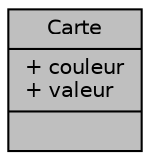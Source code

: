 digraph "Carte"
{
 // LATEX_PDF_SIZE
  edge [fontname="Helvetica",fontsize="10",labelfontname="Helvetica",labelfontsize="10"];
  node [fontname="Helvetica",fontsize="10",shape=record];
  Node1 [label="{Carte\n|+ couleur\l+ valeur\l|}",height=0.2,width=0.4,color="black", fillcolor="grey75", style="filled", fontcolor="black",tooltip="represente une carte d'un jeu de 32 cartes"];
}
